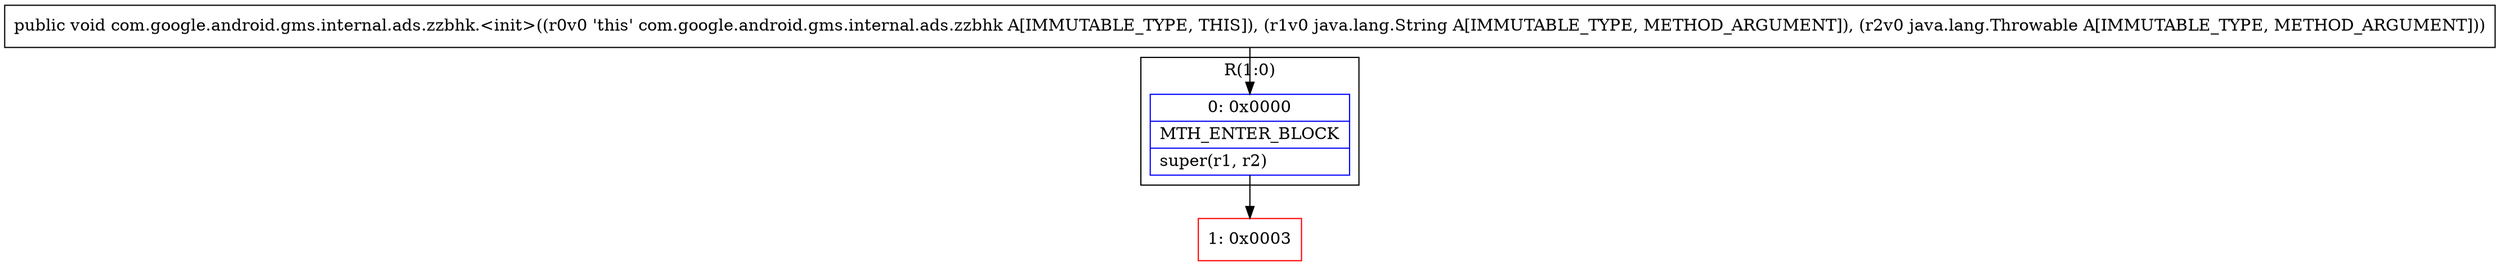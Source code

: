 digraph "CFG forcom.google.android.gms.internal.ads.zzbhk.\<init\>(Ljava\/lang\/String;Ljava\/lang\/Throwable;)V" {
subgraph cluster_Region_523017246 {
label = "R(1:0)";
node [shape=record,color=blue];
Node_0 [shape=record,label="{0\:\ 0x0000|MTH_ENTER_BLOCK\l|super(r1, r2)\l}"];
}
Node_1 [shape=record,color=red,label="{1\:\ 0x0003}"];
MethodNode[shape=record,label="{public void com.google.android.gms.internal.ads.zzbhk.\<init\>((r0v0 'this' com.google.android.gms.internal.ads.zzbhk A[IMMUTABLE_TYPE, THIS]), (r1v0 java.lang.String A[IMMUTABLE_TYPE, METHOD_ARGUMENT]), (r2v0 java.lang.Throwable A[IMMUTABLE_TYPE, METHOD_ARGUMENT])) }"];
MethodNode -> Node_0;
Node_0 -> Node_1;
}

